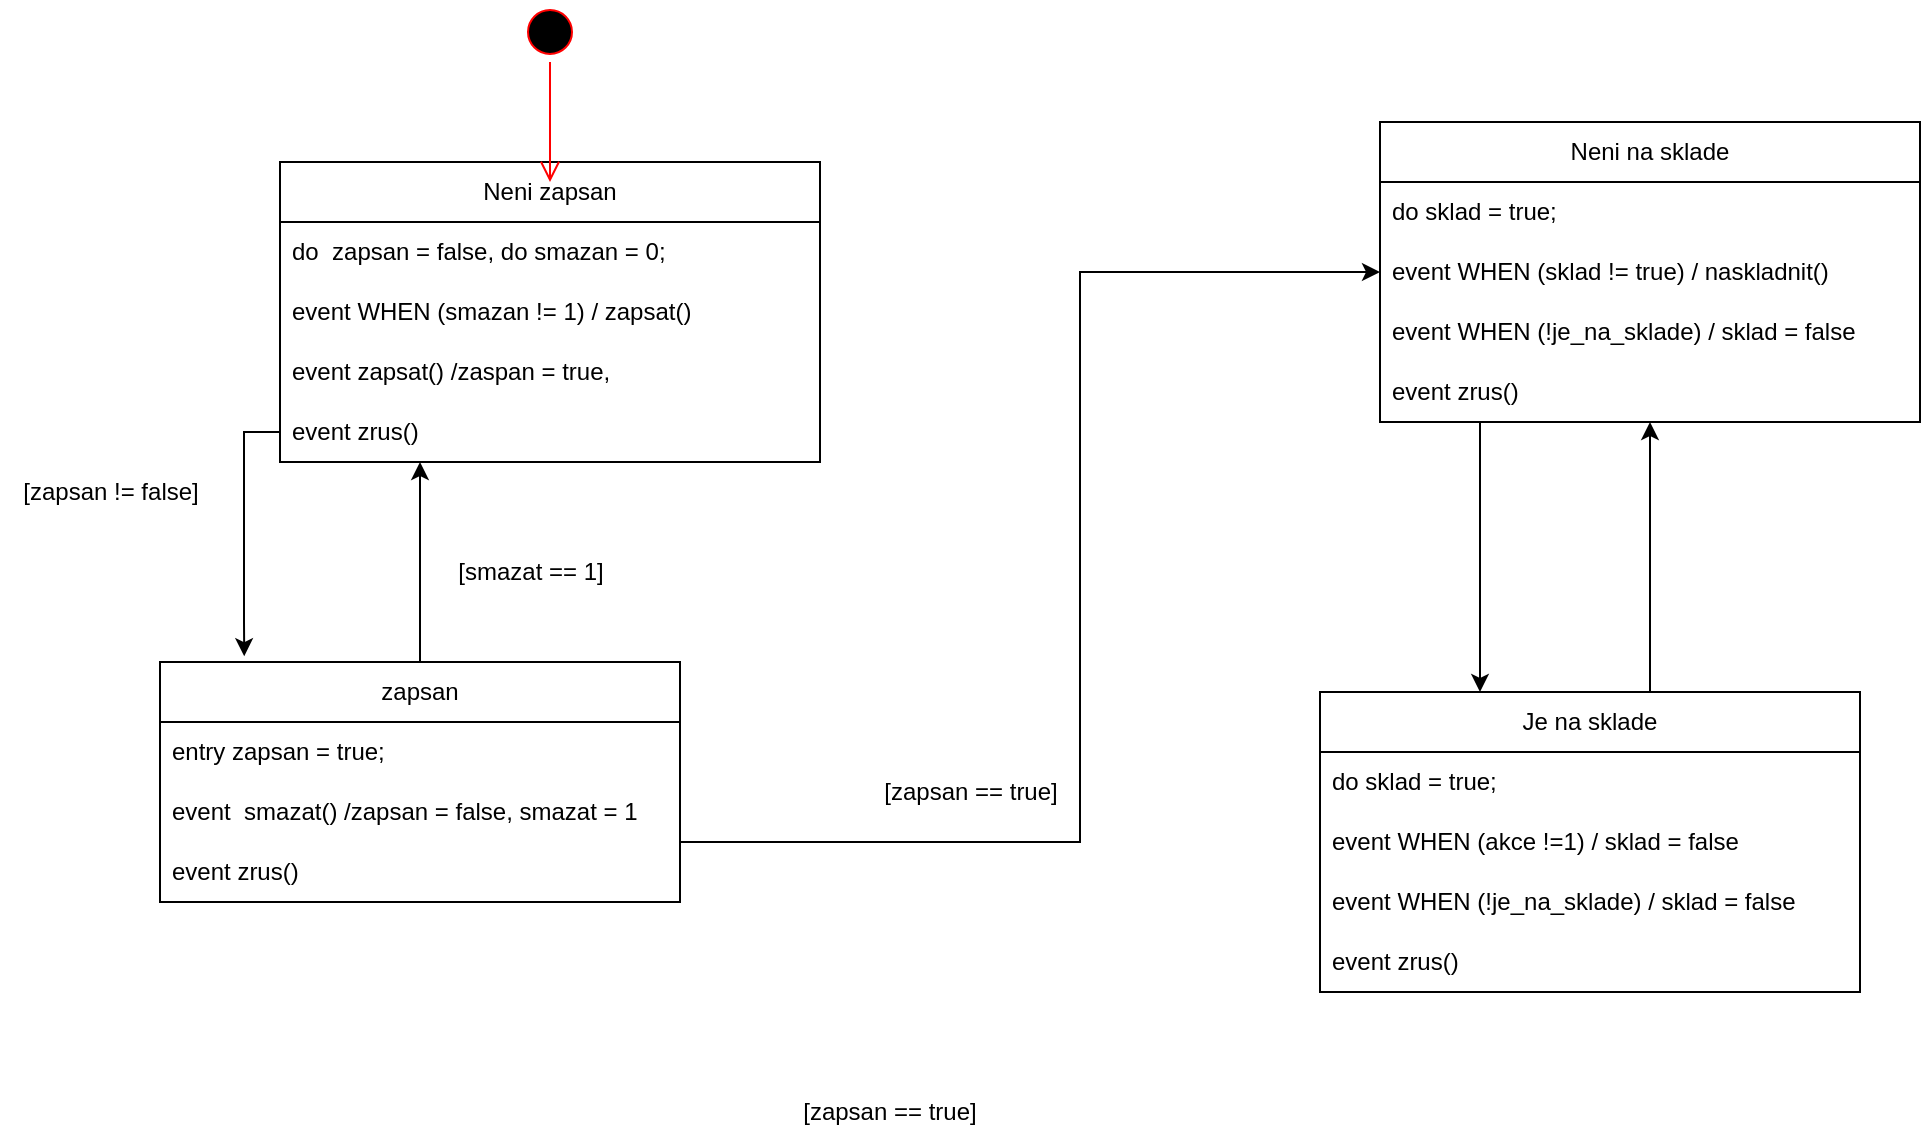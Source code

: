 <mxfile version="22.1.5" type="device">
  <diagram name="Page-1" id="58cdce13-f638-feb5-8d6f-7d28b1aa9fa0">
    <mxGraphModel dx="869" dy="475" grid="1" gridSize="10" guides="1" tooltips="1" connect="1" arrows="1" fold="1" page="1" pageScale="1" pageWidth="1100" pageHeight="850" background="none" math="0" shadow="0">
      <root>
        <mxCell id="0" />
        <mxCell id="1" parent="0" />
        <mxCell id="InFwi8KaWEEAhwMyEkg3-11" style="edgeStyle=orthogonalEdgeStyle;rounded=0;orthogonalLoop=1;jettySize=auto;html=1;" edge="1" parent="1" source="a7hoAzgMeFDYxmFGqqUO-38" target="InFwi8KaWEEAhwMyEkg3-1">
          <mxGeometry relative="1" as="geometry">
            <Array as="points">
              <mxPoint x="825" y="340" />
              <mxPoint x="825" y="340" />
            </Array>
          </mxGeometry>
        </mxCell>
        <mxCell id="a7hoAzgMeFDYxmFGqqUO-38" value="Je na sklade" style="swimlane;fontStyle=0;childLayout=stackLayout;horizontal=1;startSize=30;horizontalStack=0;resizeParent=1;resizeParentMax=0;resizeLast=0;collapsible=1;marginBottom=0;whiteSpace=wrap;html=1;" parent="1" vertex="1">
          <mxGeometry x="660" y="375" width="270" height="150" as="geometry" />
        </mxCell>
        <mxCell id="a7hoAzgMeFDYxmFGqqUO-74" value="do sklad = true;" style="text;strokeColor=none;fillColor=none;align=left;verticalAlign=middle;spacingLeft=4;spacingRight=4;overflow=hidden;points=[[0,0.5],[1,0.5]];portConstraint=eastwest;rotatable=0;whiteSpace=wrap;html=1;" parent="a7hoAzgMeFDYxmFGqqUO-38" vertex="1">
          <mxGeometry y="30" width="270" height="30" as="geometry" />
        </mxCell>
        <mxCell id="a7hoAzgMeFDYxmFGqqUO-39" value="event WHEN (akce !=1) / sklad = false" style="text;strokeColor=none;fillColor=none;align=left;verticalAlign=middle;spacingLeft=4;spacingRight=4;overflow=hidden;points=[[0,0.5],[1,0.5]];portConstraint=eastwest;rotatable=0;whiteSpace=wrap;html=1;" parent="a7hoAzgMeFDYxmFGqqUO-38" vertex="1">
          <mxGeometry y="60" width="270" height="30" as="geometry" />
        </mxCell>
        <mxCell id="a7hoAzgMeFDYxmFGqqUO-40" value="event WHEN (!je_na_sklade) / sklad = false" style="text;strokeColor=none;fillColor=none;align=left;verticalAlign=middle;spacingLeft=4;spacingRight=4;overflow=hidden;points=[[0,0.5],[1,0.5]];portConstraint=eastwest;rotatable=0;whiteSpace=wrap;html=1;" parent="a7hoAzgMeFDYxmFGqqUO-38" vertex="1">
          <mxGeometry y="90" width="270" height="30" as="geometry" />
        </mxCell>
        <mxCell id="a7hoAzgMeFDYxmFGqqUO-41" value="event zrus()" style="text;strokeColor=none;fillColor=none;align=left;verticalAlign=middle;spacingLeft=4;spacingRight=4;overflow=hidden;points=[[0,0.5],[1,0.5]];portConstraint=eastwest;rotatable=0;whiteSpace=wrap;html=1;" parent="a7hoAzgMeFDYxmFGqqUO-38" vertex="1">
          <mxGeometry y="120" width="270" height="30" as="geometry" />
        </mxCell>
        <mxCell id="InFwi8KaWEEAhwMyEkg3-12" style="edgeStyle=orthogonalEdgeStyle;rounded=0;orthogonalLoop=1;jettySize=auto;html=1;entryX=0;entryY=0.5;entryDx=0;entryDy=0;" edge="1" parent="1" source="a7hoAzgMeFDYxmFGqqUO-46" target="InFwi8KaWEEAhwMyEkg3-3">
          <mxGeometry relative="1" as="geometry">
            <Array as="points">
              <mxPoint x="540" y="450" />
              <mxPoint x="540" y="165" />
            </Array>
          </mxGeometry>
        </mxCell>
        <mxCell id="InFwi8KaWEEAhwMyEkg3-21" style="edgeStyle=orthogonalEdgeStyle;rounded=0;orthogonalLoop=1;jettySize=auto;html=1;" edge="1" parent="1" source="a7hoAzgMeFDYxmFGqqUO-46" target="a7hoAzgMeFDYxmFGqqUO-66">
          <mxGeometry relative="1" as="geometry">
            <Array as="points">
              <mxPoint x="210" y="280" />
              <mxPoint x="210" y="280" />
            </Array>
          </mxGeometry>
        </mxCell>
        <mxCell id="a7hoAzgMeFDYxmFGqqUO-46" value="zapsan" style="swimlane;fontStyle=0;childLayout=stackLayout;horizontal=1;startSize=30;horizontalStack=0;resizeParent=1;resizeParentMax=0;resizeLast=0;collapsible=1;marginBottom=0;whiteSpace=wrap;html=1;" parent="1" vertex="1">
          <mxGeometry x="80" y="360" width="260" height="120" as="geometry" />
        </mxCell>
        <mxCell id="a7hoAzgMeFDYxmFGqqUO-47" value="entry zapsan = true;" style="text;strokeColor=none;fillColor=none;align=left;verticalAlign=middle;spacingLeft=4;spacingRight=4;overflow=hidden;points=[[0,0.5],[1,0.5]];portConstraint=eastwest;rotatable=0;whiteSpace=wrap;html=1;" parent="a7hoAzgMeFDYxmFGqqUO-46" vertex="1">
          <mxGeometry y="30" width="260" height="30" as="geometry" />
        </mxCell>
        <mxCell id="InFwi8KaWEEAhwMyEkg3-14" value="event&amp;nbsp; smazat() /zapsan = false, smazat = 1" style="text;strokeColor=none;fillColor=none;align=left;verticalAlign=middle;spacingLeft=4;spacingRight=4;overflow=hidden;points=[[0,0.5],[1,0.5]];portConstraint=eastwest;rotatable=0;whiteSpace=wrap;html=1;" vertex="1" parent="a7hoAzgMeFDYxmFGqqUO-46">
          <mxGeometry y="60" width="260" height="30" as="geometry" />
        </mxCell>
        <mxCell id="OFmTkcQ4O3wWDwpeKF2P-6" value="event zrus()" style="text;strokeColor=none;fillColor=none;align=left;verticalAlign=middle;spacingLeft=4;spacingRight=4;overflow=hidden;points=[[0,0.5],[1,0.5]];portConstraint=eastwest;rotatable=0;whiteSpace=wrap;html=1;" parent="a7hoAzgMeFDYxmFGqqUO-46" vertex="1">
          <mxGeometry y="90" width="260" height="30" as="geometry" />
        </mxCell>
        <mxCell id="a7hoAzgMeFDYxmFGqqUO-60" value="[zapsan == true]" style="text;html=1;strokeColor=none;fillColor=none;align=center;verticalAlign=middle;whiteSpace=wrap;rounded=0;" parent="1" vertex="1">
          <mxGeometry x="400" y="570" width="90" height="30" as="geometry" />
        </mxCell>
        <mxCell id="a7hoAzgMeFDYxmFGqqUO-63" value="Neni zapsan" style="swimlane;fontStyle=0;childLayout=stackLayout;horizontal=1;startSize=30;horizontalStack=0;resizeParent=1;resizeParentMax=0;resizeLast=0;collapsible=1;marginBottom=0;whiteSpace=wrap;html=1;" parent="1" vertex="1">
          <mxGeometry x="140" y="110" width="270" height="150" as="geometry" />
        </mxCell>
        <mxCell id="a7hoAzgMeFDYxmFGqqUO-73" value="do&amp;nbsp; zapsan = false, do smazan = 0;" style="text;strokeColor=none;fillColor=none;align=left;verticalAlign=middle;spacingLeft=4;spacingRight=4;overflow=hidden;points=[[0,0.5],[1,0.5]];portConstraint=eastwest;rotatable=0;whiteSpace=wrap;html=1;" parent="a7hoAzgMeFDYxmFGqqUO-63" vertex="1">
          <mxGeometry y="30" width="270" height="30" as="geometry" />
        </mxCell>
        <mxCell id="a7hoAzgMeFDYxmFGqqUO-65" value="event WHEN (smazan != 1) / zapsat()" style="text;strokeColor=none;fillColor=none;align=left;verticalAlign=middle;spacingLeft=4;spacingRight=4;overflow=hidden;points=[[0,0.5],[1,0.5]];portConstraint=eastwest;rotatable=0;whiteSpace=wrap;html=1;" parent="a7hoAzgMeFDYxmFGqqUO-63" vertex="1">
          <mxGeometry y="60" width="270" height="30" as="geometry" />
        </mxCell>
        <mxCell id="OFmTkcQ4O3wWDwpeKF2P-2" value="event zapsat() /zaspan = true," style="text;strokeColor=none;fillColor=none;align=left;verticalAlign=middle;spacingLeft=4;spacingRight=4;overflow=hidden;points=[[0,0.5],[1,0.5]];portConstraint=eastwest;rotatable=0;whiteSpace=wrap;html=1;" parent="a7hoAzgMeFDYxmFGqqUO-63" vertex="1">
          <mxGeometry y="90" width="270" height="30" as="geometry" />
        </mxCell>
        <mxCell id="a7hoAzgMeFDYxmFGqqUO-66" value="event zrus()" style="text;strokeColor=none;fillColor=none;align=left;verticalAlign=middle;spacingLeft=4;spacingRight=4;overflow=hidden;points=[[0,0.5],[1,0.5]];portConstraint=eastwest;rotatable=0;whiteSpace=wrap;html=1;" parent="a7hoAzgMeFDYxmFGqqUO-63" vertex="1">
          <mxGeometry y="120" width="270" height="30" as="geometry" />
        </mxCell>
        <mxCell id="a7hoAzgMeFDYxmFGqqUO-68" value="[zapsan != false]" style="text;html=1;align=center;verticalAlign=middle;resizable=0;points=[];autosize=1;strokeColor=none;fillColor=none;" parent="1" vertex="1">
          <mxGeometry y="260" width="110" height="30" as="geometry" />
        </mxCell>
        <mxCell id="a7hoAzgMeFDYxmFGqqUO-71" value="[zapsan == true]" style="text;html=1;align=center;verticalAlign=middle;resizable=0;points=[];autosize=1;strokeColor=none;fillColor=none;" parent="1" vertex="1">
          <mxGeometry x="430" y="410" width="110" height="30" as="geometry" />
        </mxCell>
        <mxCell id="a7hoAzgMeFDYxmFGqqUO-75" value="" style="ellipse;html=1;shape=startState;fillColor=#000000;strokeColor=#ff0000;" parent="1" vertex="1">
          <mxGeometry x="260" y="30" width="30" height="30" as="geometry" />
        </mxCell>
        <mxCell id="a7hoAzgMeFDYxmFGqqUO-76" value="" style="edgeStyle=orthogonalEdgeStyle;html=1;verticalAlign=bottom;endArrow=open;endSize=8;strokeColor=#ff0000;rounded=0;" parent="1" source="a7hoAzgMeFDYxmFGqqUO-75" edge="1">
          <mxGeometry relative="1" as="geometry">
            <mxPoint x="275" y="120" as="targetPoint" />
          </mxGeometry>
        </mxCell>
        <mxCell id="InFwi8KaWEEAhwMyEkg3-6" style="edgeStyle=orthogonalEdgeStyle;rounded=0;orthogonalLoop=1;jettySize=auto;html=1;" edge="1" parent="1" source="InFwi8KaWEEAhwMyEkg3-1" target="a7hoAzgMeFDYxmFGqqUO-38">
          <mxGeometry relative="1" as="geometry">
            <Array as="points">
              <mxPoint x="740" y="340" />
              <mxPoint x="740" y="340" />
            </Array>
          </mxGeometry>
        </mxCell>
        <mxCell id="InFwi8KaWEEAhwMyEkg3-1" value="Neni na sklade" style="swimlane;fontStyle=0;childLayout=stackLayout;horizontal=1;startSize=30;horizontalStack=0;resizeParent=1;resizeParentMax=0;resizeLast=0;collapsible=1;marginBottom=0;whiteSpace=wrap;html=1;" vertex="1" parent="1">
          <mxGeometry x="690" y="90" width="270" height="150" as="geometry" />
        </mxCell>
        <mxCell id="InFwi8KaWEEAhwMyEkg3-2" value="do sklad = true;" style="text;strokeColor=none;fillColor=none;align=left;verticalAlign=middle;spacingLeft=4;spacingRight=4;overflow=hidden;points=[[0,0.5],[1,0.5]];portConstraint=eastwest;rotatable=0;whiteSpace=wrap;html=1;" vertex="1" parent="InFwi8KaWEEAhwMyEkg3-1">
          <mxGeometry y="30" width="270" height="30" as="geometry" />
        </mxCell>
        <mxCell id="InFwi8KaWEEAhwMyEkg3-3" value="event WHEN (sklad != true) / naskladnit()" style="text;strokeColor=none;fillColor=none;align=left;verticalAlign=middle;spacingLeft=4;spacingRight=4;overflow=hidden;points=[[0,0.5],[1,0.5]];portConstraint=eastwest;rotatable=0;whiteSpace=wrap;html=1;" vertex="1" parent="InFwi8KaWEEAhwMyEkg3-1">
          <mxGeometry y="60" width="270" height="30" as="geometry" />
        </mxCell>
        <mxCell id="InFwi8KaWEEAhwMyEkg3-4" value="event WHEN (!je_na_sklade) / sklad = false" style="text;strokeColor=none;fillColor=none;align=left;verticalAlign=middle;spacingLeft=4;spacingRight=4;overflow=hidden;points=[[0,0.5],[1,0.5]];portConstraint=eastwest;rotatable=0;whiteSpace=wrap;html=1;" vertex="1" parent="InFwi8KaWEEAhwMyEkg3-1">
          <mxGeometry y="90" width="270" height="30" as="geometry" />
        </mxCell>
        <mxCell id="InFwi8KaWEEAhwMyEkg3-5" value="event zrus()" style="text;strokeColor=none;fillColor=none;align=left;verticalAlign=middle;spacingLeft=4;spacingRight=4;overflow=hidden;points=[[0,0.5],[1,0.5]];portConstraint=eastwest;rotatable=0;whiteSpace=wrap;html=1;" vertex="1" parent="InFwi8KaWEEAhwMyEkg3-1">
          <mxGeometry y="120" width="270" height="30" as="geometry" />
        </mxCell>
        <mxCell id="InFwi8KaWEEAhwMyEkg3-15" style="edgeStyle=orthogonalEdgeStyle;rounded=0;orthogonalLoop=1;jettySize=auto;html=1;entryX=0.162;entryY=-0.024;entryDx=0;entryDy=0;entryPerimeter=0;" edge="1" parent="1" source="a7hoAzgMeFDYxmFGqqUO-66" target="a7hoAzgMeFDYxmFGqqUO-46">
          <mxGeometry relative="1" as="geometry">
            <Array as="points">
              <mxPoint x="122" y="245" />
              <mxPoint x="122" y="340" />
            </Array>
          </mxGeometry>
        </mxCell>
        <mxCell id="InFwi8KaWEEAhwMyEkg3-17" value="[smazat == 1]" style="text;html=1;align=center;verticalAlign=middle;resizable=0;points=[];autosize=1;strokeColor=none;fillColor=none;" vertex="1" parent="1">
          <mxGeometry x="215" y="300" width="100" height="30" as="geometry" />
        </mxCell>
      </root>
    </mxGraphModel>
  </diagram>
</mxfile>
